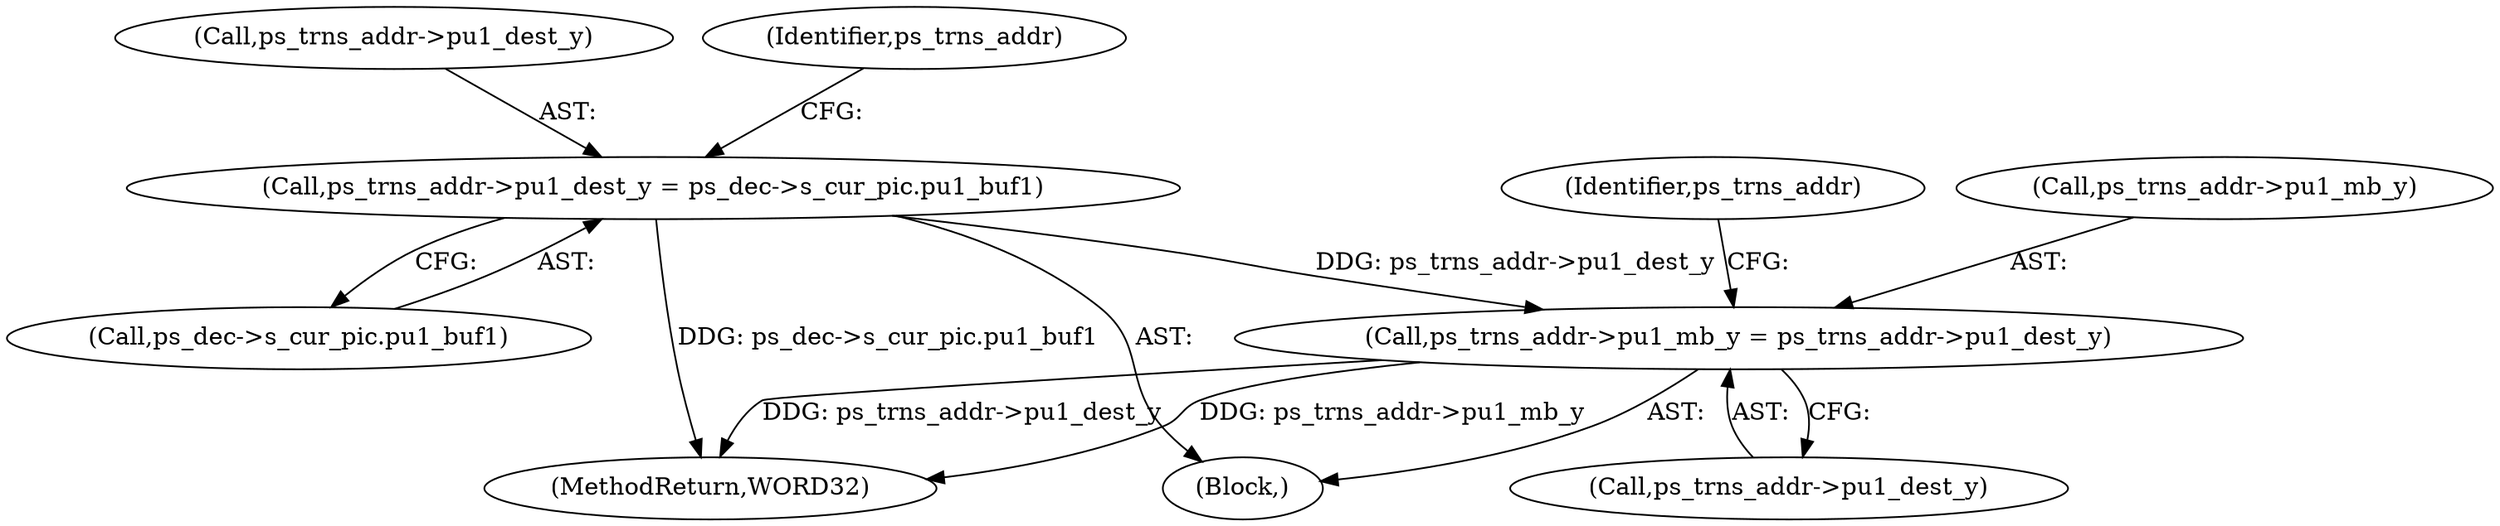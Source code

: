 digraph "0_Android_6c327afb263837bc90760c55c6605b26161a4eb9_0@pointer" {
"1002195" [label="(Call,ps_trns_addr->pu1_mb_y = ps_trns_addr->pu1_dest_y)"];
"1002168" [label="(Call,ps_trns_addr->pu1_dest_y = ps_dec->s_cur_pic.pu1_buf1)"];
"1002196" [label="(Call,ps_trns_addr->pu1_mb_y)"];
"1002120" [label="(Block,)"];
"1002195" [label="(Call,ps_trns_addr->pu1_mb_y = ps_trns_addr->pu1_dest_y)"];
"1002169" [label="(Call,ps_trns_addr->pu1_dest_y)"];
"1002179" [label="(Identifier,ps_trns_addr)"];
"1002199" [label="(Call,ps_trns_addr->pu1_dest_y)"];
"1002172" [label="(Call,ps_dec->s_cur_pic.pu1_buf1)"];
"1002204" [label="(Identifier,ps_trns_addr)"];
"1002168" [label="(Call,ps_trns_addr->pu1_dest_y = ps_dec->s_cur_pic.pu1_buf1)"];
"1002606" [label="(MethodReturn,WORD32)"];
"1002195" -> "1002120"  [label="AST: "];
"1002195" -> "1002199"  [label="CFG: "];
"1002196" -> "1002195"  [label="AST: "];
"1002199" -> "1002195"  [label="AST: "];
"1002204" -> "1002195"  [label="CFG: "];
"1002195" -> "1002606"  [label="DDG: ps_trns_addr->pu1_dest_y"];
"1002195" -> "1002606"  [label="DDG: ps_trns_addr->pu1_mb_y"];
"1002168" -> "1002195"  [label="DDG: ps_trns_addr->pu1_dest_y"];
"1002168" -> "1002120"  [label="AST: "];
"1002168" -> "1002172"  [label="CFG: "];
"1002169" -> "1002168"  [label="AST: "];
"1002172" -> "1002168"  [label="AST: "];
"1002179" -> "1002168"  [label="CFG: "];
"1002168" -> "1002606"  [label="DDG: ps_dec->s_cur_pic.pu1_buf1"];
}
